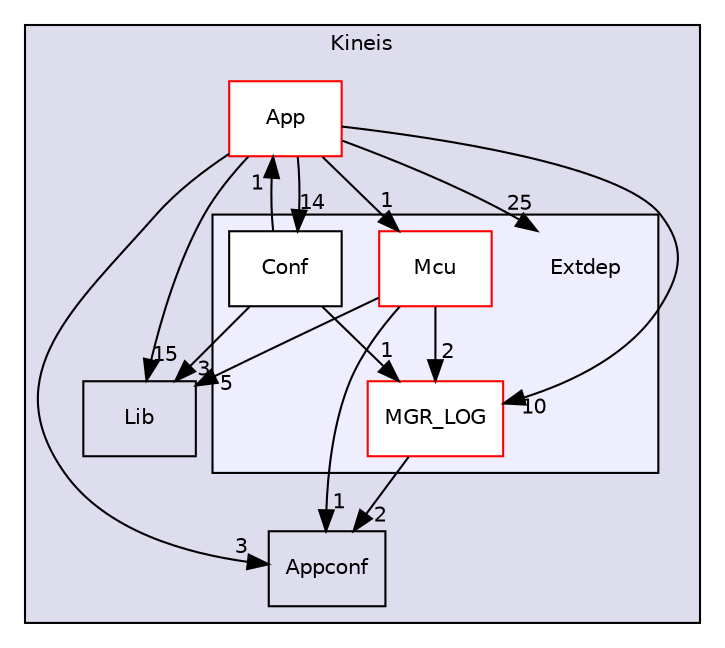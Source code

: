 digraph "Kineis/Extdep" {
  compound=true
  node [ fontsize="10", fontname="Helvetica"];
  edge [ labelfontsize="10", labelfontname="Helvetica"];
  subgraph clusterdir_e477e9e432f6cdbbe234eeb906f13059 {
    graph [ bgcolor="#ddddee", pencolor="black", label="Kineis" fontname="Helvetica", fontsize="10", URL="dir_e477e9e432f6cdbbe234eeb906f13059.html"]
  dir_283ee20ab5eb9693b75f98890f2aae44 [shape=box label="App" fillcolor="white" style="filled" color="red" URL="dir_283ee20ab5eb9693b75f98890f2aae44.html"];
  dir_8bac7462668d86a984d2ee5977e3cf6a [shape=box label="Lib" URL="dir_8bac7462668d86a984d2ee5977e3cf6a.html"];
  dir_68ffa5ca8ccfa6448bd0595e797999e4 [shape=box label="Appconf" URL="dir_68ffa5ca8ccfa6448bd0595e797999e4.html"];
  subgraph clusterdir_e4bcde167f88f305238965282a0ab06e {
    graph [ bgcolor="#eeeeff", pencolor="black", label="" URL="dir_e4bcde167f88f305238965282a0ab06e.html"];
    dir_e4bcde167f88f305238965282a0ab06e [shape=plaintext label="Extdep"];
  dir_b8b18822a774fad16818b672d6e0daf5 [shape=box label="Conf" fillcolor="white" style="filled" URL="dir_b8b18822a774fad16818b672d6e0daf5.html"];
  dir_aca22906c4dbdf8e38c05a61c7a67a25 [shape=box label="Mcu" fillcolor="white" style="filled" color="red" URL="dir_aca22906c4dbdf8e38c05a61c7a67a25.html"];
  dir_603c3abc85dcd5ce81fff229f71c4fb7 [shape=box label="MGR_LOG" fillcolor="white" style="filled" color="red" URL="dir_603c3abc85dcd5ce81fff229f71c4fb7.html"];
  }
  }
  dir_283ee20ab5eb9693b75f98890f2aae44->dir_603c3abc85dcd5ce81fff229f71c4fb7 [headlabel="10", labeldistance=1.5 headhref="dir_000004_000032.html"];
  dir_283ee20ab5eb9693b75f98890f2aae44->dir_8bac7462668d86a984d2ee5977e3cf6a [headlabel="15", labeldistance=1.5 headhref="dir_000004_000035.html"];
  dir_283ee20ab5eb9693b75f98890f2aae44->dir_b8b18822a774fad16818b672d6e0daf5 [headlabel="14", labeldistance=1.5 headhref="dir_000004_000028.html"];
  dir_283ee20ab5eb9693b75f98890f2aae44->dir_e4bcde167f88f305238965282a0ab06e [headlabel="25", labeldistance=1.5 headhref="dir_000004_000027.html"];
  dir_283ee20ab5eb9693b75f98890f2aae44->dir_68ffa5ca8ccfa6448bd0595e797999e4 [headlabel="3", labeldistance=1.5 headhref="dir_000004_000026.html"];
  dir_283ee20ab5eb9693b75f98890f2aae44->dir_aca22906c4dbdf8e38c05a61c7a67a25 [headlabel="1", labeldistance=1.5 headhref="dir_000004_000029.html"];
  dir_603c3abc85dcd5ce81fff229f71c4fb7->dir_68ffa5ca8ccfa6448bd0595e797999e4 [headlabel="2", labeldistance=1.5 headhref="dir_000032_000026.html"];
  dir_b8b18822a774fad16818b672d6e0daf5->dir_283ee20ab5eb9693b75f98890f2aae44 [headlabel="1", labeldistance=1.5 headhref="dir_000028_000004.html"];
  dir_b8b18822a774fad16818b672d6e0daf5->dir_603c3abc85dcd5ce81fff229f71c4fb7 [headlabel="1", labeldistance=1.5 headhref="dir_000028_000032.html"];
  dir_b8b18822a774fad16818b672d6e0daf5->dir_8bac7462668d86a984d2ee5977e3cf6a [headlabel="3", labeldistance=1.5 headhref="dir_000028_000035.html"];
  dir_aca22906c4dbdf8e38c05a61c7a67a25->dir_8bac7462668d86a984d2ee5977e3cf6a [headlabel="5", labeldistance=1.5 headhref="dir_000029_000035.html"];
  dir_aca22906c4dbdf8e38c05a61c7a67a25->dir_603c3abc85dcd5ce81fff229f71c4fb7 [headlabel="2", labeldistance=1.5 headhref="dir_000029_000032.html"];
  dir_aca22906c4dbdf8e38c05a61c7a67a25->dir_68ffa5ca8ccfa6448bd0595e797999e4 [headlabel="1", labeldistance=1.5 headhref="dir_000029_000026.html"];
}
